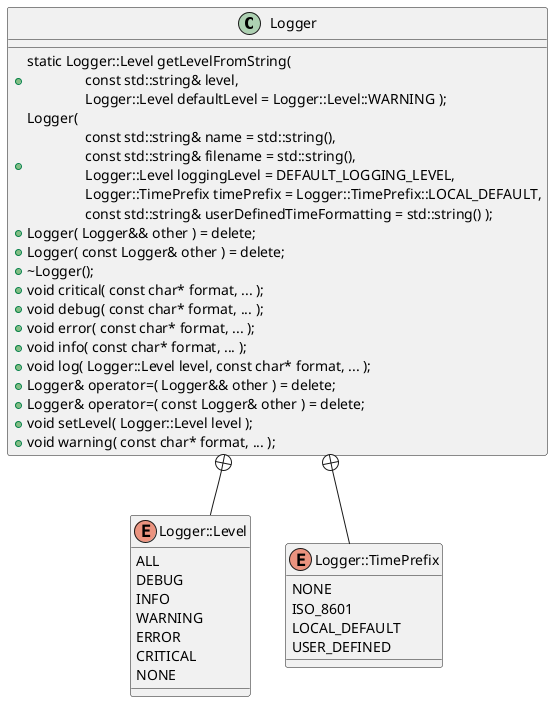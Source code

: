 @startuml

class "Logger"
{
+{method} static Logger::Level getLevelFromString(\n \
	\tconst std::string& level,\n \
	\tLogger::Level defaultLevel = Logger::Level::WARNING );
+{method} Logger(\n \
	\tconst std::string& name = std::string(),\n \
	\tconst std::string& filename = std::string(),\n \
	\tLogger::Level loggingLevel = DEFAULT_LOGGING_LEVEL,\n \
	\tLogger::TimePrefix timePrefix = Logger::TimePrefix::LOCAL_DEFAULT,\n \
	\tconst std::string& userDefinedTimeFormatting = std::string() );
+{method} Logger( Logger&& other ) = delete;
+{method} Logger( const Logger& other ) = delete;
+{method} ~Logger();
+{method} void critical( const char* format, ... );
+{method} void debug( const char* format, ... );
+{method} void error( const char* format, ... );
+{method} void info( const char* format, ... );
+{method} void log( Logger::Level level, const char* format, ... );
+{method} Logger& operator=( Logger&& other ) = delete;
+{method} Logger& operator=( const Logger& other ) = delete;
+{method} void setLevel( Logger::Level level );
+{method} void warning( const char* format, ... );
}

enum "Logger::Level"
{
ALL
DEBUG
INFO
WARNING
ERROR
CRITICAL
NONE
}

enum "Logger::TimePrefix"
{
NONE
ISO_8601
LOCAL_DEFAULT
USER_DEFINED
}

"Logger" +-- "Logger::Level"
"Logger" +-- "Logger::TimePrefix"

@enduml
